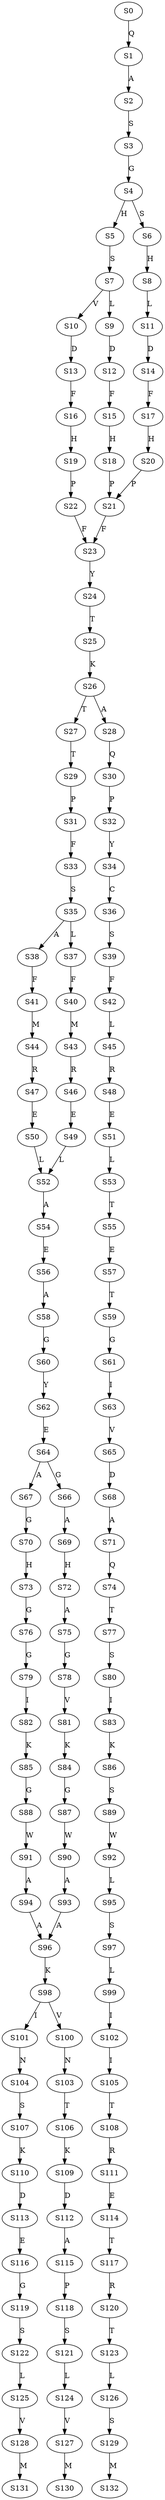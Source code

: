 strict digraph  {
	S0 -> S1 [ label = Q ];
	S1 -> S2 [ label = A ];
	S2 -> S3 [ label = S ];
	S3 -> S4 [ label = G ];
	S4 -> S5 [ label = H ];
	S4 -> S6 [ label = S ];
	S5 -> S7 [ label = S ];
	S6 -> S8 [ label = H ];
	S7 -> S9 [ label = L ];
	S7 -> S10 [ label = V ];
	S8 -> S11 [ label = L ];
	S9 -> S12 [ label = D ];
	S10 -> S13 [ label = D ];
	S11 -> S14 [ label = D ];
	S12 -> S15 [ label = F ];
	S13 -> S16 [ label = F ];
	S14 -> S17 [ label = F ];
	S15 -> S18 [ label = H ];
	S16 -> S19 [ label = H ];
	S17 -> S20 [ label = H ];
	S18 -> S21 [ label = P ];
	S19 -> S22 [ label = P ];
	S20 -> S21 [ label = P ];
	S21 -> S23 [ label = F ];
	S22 -> S23 [ label = F ];
	S23 -> S24 [ label = Y ];
	S24 -> S25 [ label = T ];
	S25 -> S26 [ label = K ];
	S26 -> S27 [ label = T ];
	S26 -> S28 [ label = A ];
	S27 -> S29 [ label = T ];
	S28 -> S30 [ label = Q ];
	S29 -> S31 [ label = P ];
	S30 -> S32 [ label = P ];
	S31 -> S33 [ label = F ];
	S32 -> S34 [ label = Y ];
	S33 -> S35 [ label = S ];
	S34 -> S36 [ label = C ];
	S35 -> S37 [ label = L ];
	S35 -> S38 [ label = A ];
	S36 -> S39 [ label = S ];
	S37 -> S40 [ label = F ];
	S38 -> S41 [ label = F ];
	S39 -> S42 [ label = F ];
	S40 -> S43 [ label = M ];
	S41 -> S44 [ label = M ];
	S42 -> S45 [ label = L ];
	S43 -> S46 [ label = R ];
	S44 -> S47 [ label = R ];
	S45 -> S48 [ label = R ];
	S46 -> S49 [ label = E ];
	S47 -> S50 [ label = E ];
	S48 -> S51 [ label = E ];
	S49 -> S52 [ label = L ];
	S50 -> S52 [ label = L ];
	S51 -> S53 [ label = L ];
	S52 -> S54 [ label = A ];
	S53 -> S55 [ label = T ];
	S54 -> S56 [ label = E ];
	S55 -> S57 [ label = E ];
	S56 -> S58 [ label = A ];
	S57 -> S59 [ label = T ];
	S58 -> S60 [ label = G ];
	S59 -> S61 [ label = G ];
	S60 -> S62 [ label = Y ];
	S61 -> S63 [ label = I ];
	S62 -> S64 [ label = E ];
	S63 -> S65 [ label = V ];
	S64 -> S66 [ label = G ];
	S64 -> S67 [ label = A ];
	S65 -> S68 [ label = D ];
	S66 -> S69 [ label = A ];
	S67 -> S70 [ label = G ];
	S68 -> S71 [ label = A ];
	S69 -> S72 [ label = H ];
	S70 -> S73 [ label = H ];
	S71 -> S74 [ label = Q ];
	S72 -> S75 [ label = A ];
	S73 -> S76 [ label = G ];
	S74 -> S77 [ label = T ];
	S75 -> S78 [ label = G ];
	S76 -> S79 [ label = G ];
	S77 -> S80 [ label = S ];
	S78 -> S81 [ label = V ];
	S79 -> S82 [ label = I ];
	S80 -> S83 [ label = I ];
	S81 -> S84 [ label = K ];
	S82 -> S85 [ label = K ];
	S83 -> S86 [ label = K ];
	S84 -> S87 [ label = G ];
	S85 -> S88 [ label = G ];
	S86 -> S89 [ label = S ];
	S87 -> S90 [ label = W ];
	S88 -> S91 [ label = W ];
	S89 -> S92 [ label = W ];
	S90 -> S93 [ label = A ];
	S91 -> S94 [ label = A ];
	S92 -> S95 [ label = L ];
	S93 -> S96 [ label = A ];
	S94 -> S96 [ label = A ];
	S95 -> S97 [ label = S ];
	S96 -> S98 [ label = K ];
	S97 -> S99 [ label = L ];
	S98 -> S100 [ label = V ];
	S98 -> S101 [ label = I ];
	S99 -> S102 [ label = I ];
	S100 -> S103 [ label = N ];
	S101 -> S104 [ label = N ];
	S102 -> S105 [ label = I ];
	S103 -> S106 [ label = T ];
	S104 -> S107 [ label = S ];
	S105 -> S108 [ label = T ];
	S106 -> S109 [ label = K ];
	S107 -> S110 [ label = K ];
	S108 -> S111 [ label = R ];
	S109 -> S112 [ label = D ];
	S110 -> S113 [ label = D ];
	S111 -> S114 [ label = E ];
	S112 -> S115 [ label = A ];
	S113 -> S116 [ label = E ];
	S114 -> S117 [ label = T ];
	S115 -> S118 [ label = P ];
	S116 -> S119 [ label = G ];
	S117 -> S120 [ label = R ];
	S118 -> S121 [ label = S ];
	S119 -> S122 [ label = S ];
	S120 -> S123 [ label = T ];
	S121 -> S124 [ label = L ];
	S122 -> S125 [ label = L ];
	S123 -> S126 [ label = L ];
	S124 -> S127 [ label = V ];
	S125 -> S128 [ label = V ];
	S126 -> S129 [ label = S ];
	S127 -> S130 [ label = M ];
	S128 -> S131 [ label = M ];
	S129 -> S132 [ label = M ];
}
